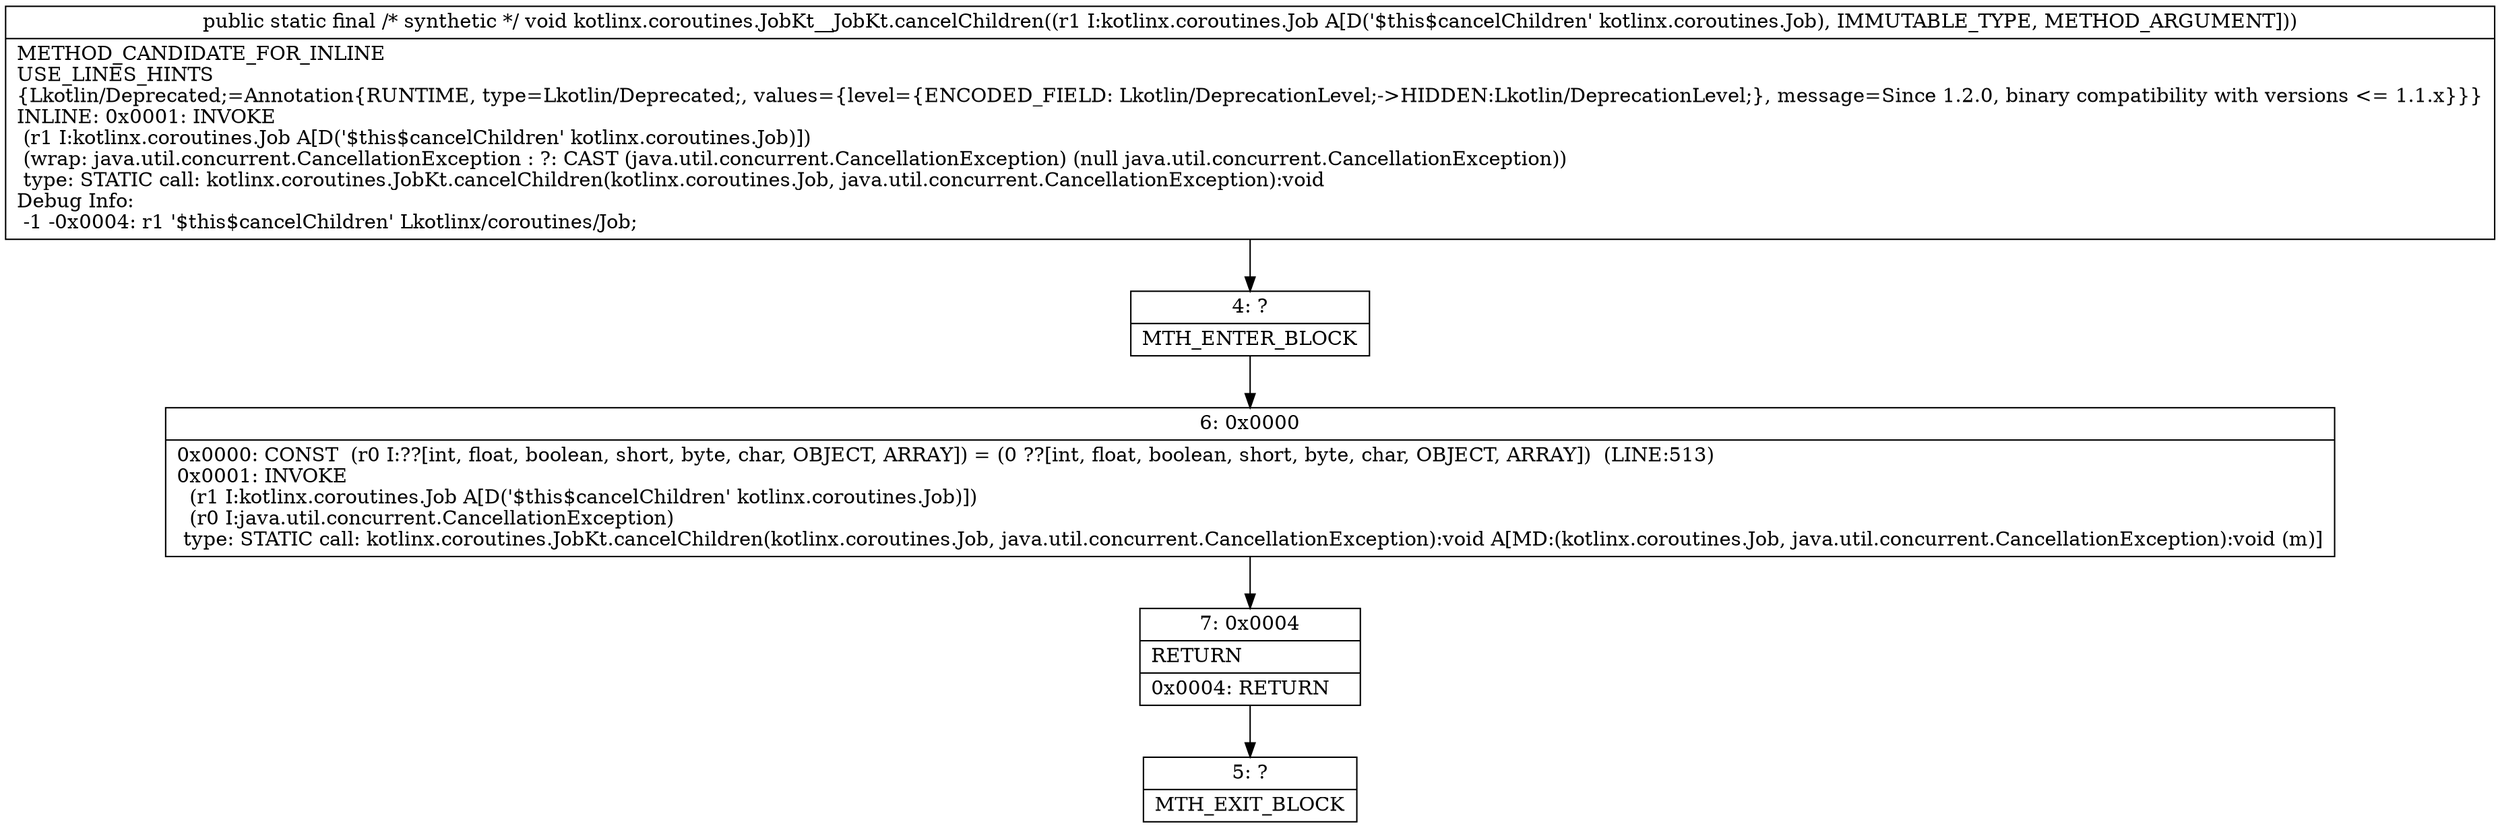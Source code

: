 digraph "CFG forkotlinx.coroutines.JobKt__JobKt.cancelChildren(Lkotlinx\/coroutines\/Job;)V" {
Node_4 [shape=record,label="{4\:\ ?|MTH_ENTER_BLOCK\l}"];
Node_6 [shape=record,label="{6\:\ 0x0000|0x0000: CONST  (r0 I:??[int, float, boolean, short, byte, char, OBJECT, ARRAY]) = (0 ??[int, float, boolean, short, byte, char, OBJECT, ARRAY])  (LINE:513)\l0x0001: INVOKE  \l  (r1 I:kotlinx.coroutines.Job A[D('$this$cancelChildren' kotlinx.coroutines.Job)])\l  (r0 I:java.util.concurrent.CancellationException)\l type: STATIC call: kotlinx.coroutines.JobKt.cancelChildren(kotlinx.coroutines.Job, java.util.concurrent.CancellationException):void A[MD:(kotlinx.coroutines.Job, java.util.concurrent.CancellationException):void (m)]\l}"];
Node_7 [shape=record,label="{7\:\ 0x0004|RETURN\l|0x0004: RETURN   \l}"];
Node_5 [shape=record,label="{5\:\ ?|MTH_EXIT_BLOCK\l}"];
MethodNode[shape=record,label="{public static final \/* synthetic *\/ void kotlinx.coroutines.JobKt__JobKt.cancelChildren((r1 I:kotlinx.coroutines.Job A[D('$this$cancelChildren' kotlinx.coroutines.Job), IMMUTABLE_TYPE, METHOD_ARGUMENT]))  | METHOD_CANDIDATE_FOR_INLINE\lUSE_LINES_HINTS\l\{Lkotlin\/Deprecated;=Annotation\{RUNTIME, type=Lkotlin\/Deprecated;, values=\{level=\{ENCODED_FIELD: Lkotlin\/DeprecationLevel;\-\>HIDDEN:Lkotlin\/DeprecationLevel;\}, message=Since 1.2.0, binary compatibility with versions \<= 1.1.x\}\}\}\lINLINE: 0x0001: INVOKE  \l  (r1 I:kotlinx.coroutines.Job A[D('$this$cancelChildren' kotlinx.coroutines.Job)])\l  (wrap: java.util.concurrent.CancellationException : ?: CAST (java.util.concurrent.CancellationException) (null java.util.concurrent.CancellationException))\l type: STATIC call: kotlinx.coroutines.JobKt.cancelChildren(kotlinx.coroutines.Job, java.util.concurrent.CancellationException):void\lDebug Info:\l  \-1 \-0x0004: r1 '$this$cancelChildren' Lkotlinx\/coroutines\/Job;\l}"];
MethodNode -> Node_4;Node_4 -> Node_6;
Node_6 -> Node_7;
Node_7 -> Node_5;
}

